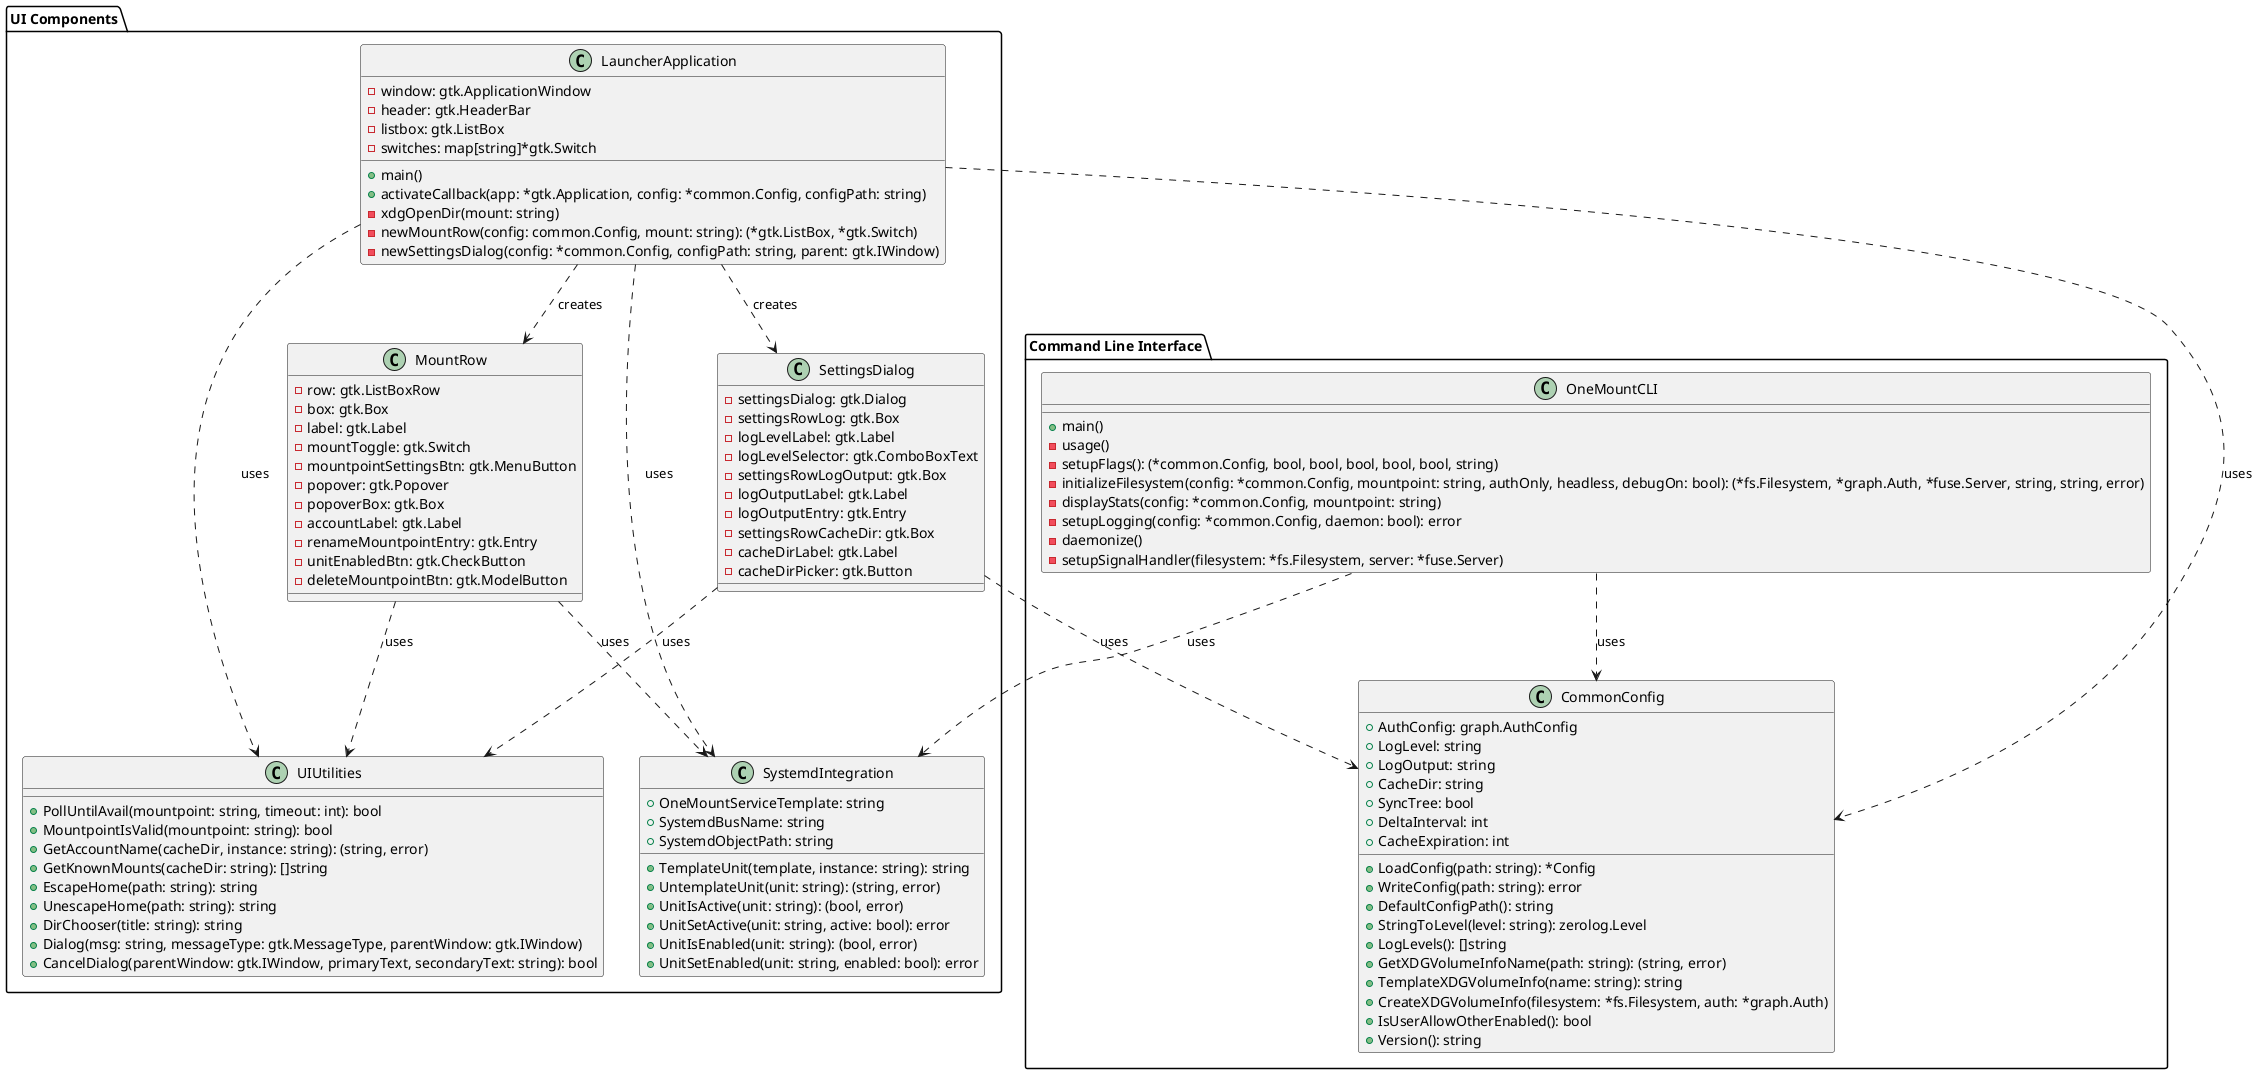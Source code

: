 @startuml UI Components

' Note: The UI is primarily implemented using GTK3 via the gotk3 library.
' Most UI components are created and managed directly in the code rather than
' through class definitions. This diagram represents the main UI components
' and their relationships.

package "UI Components" {
  class "LauncherApplication" as LauncherApp {
    -window: gtk.ApplicationWindow
    -header: gtk.HeaderBar
    -listbox: gtk.ListBox
    -switches: map[string]*gtk.Switch
    +main()
    +activateCallback(app: *gtk.Application, config: *common.Config, configPath: string)
    -xdgOpenDir(mount: string)
    -newMountRow(config: common.Config, mount: string): (*gtk.ListBox, *gtk.Switch)
    -newSettingsDialog(config: *common.Config, configPath: string, parent: gtk.IWindow)
  }

  class "MountRow" as MountRow {
    -row: gtk.ListBoxRow
    -box: gtk.Box
    -label: gtk.Label
    -mountToggle: gtk.Switch
    -mountpointSettingsBtn: gtk.MenuButton
    -popover: gtk.Popover
    -popoverBox: gtk.Box
    -accountLabel: gtk.Label
    -renameMountpointEntry: gtk.Entry
    -unitEnabledBtn: gtk.CheckButton
    -deleteMountpointBtn: gtk.ModelButton
  }

  class "SettingsDialog" as SettingsDialog {
    -settingsDialog: gtk.Dialog
    -settingsRowLog: gtk.Box
    -logLevelLabel: gtk.Label
    -logLevelSelector: gtk.ComboBoxText
    -settingsRowLogOutput: gtk.Box
    -logOutputLabel: gtk.Label
    -logOutputEntry: gtk.Entry
    -settingsRowCacheDir: gtk.Box
    -cacheDirLabel: gtk.Label
    -cacheDirPicker: gtk.Button
  }

  class "UIUtilities" as UIUtils {
    +PollUntilAvail(mountpoint: string, timeout: int): bool
    +MountpointIsValid(mountpoint: string): bool
    +GetAccountName(cacheDir, instance: string): (string, error)
    +GetKnownMounts(cacheDir: string): []string
    +EscapeHome(path: string): string
    +UnescapeHome(path: string): string
    +DirChooser(title: string): string
    +Dialog(msg: string, messageType: gtk.MessageType, parentWindow: gtk.IWindow)
    +CancelDialog(parentWindow: gtk.IWindow, primaryText, secondaryText: string): bool
  }

  class "SystemdIntegration" as SystemdIntegration {
    +OneMountServiceTemplate: string
    +SystemdBusName: string
    +SystemdObjectPath: string
    +TemplateUnit(template, instance: string): string
    +UntemplateUnit(unit: string): (string, error)
    +UnitIsActive(unit: string): (bool, error)
    +UnitSetActive(unit: string, active: bool): error
    +UnitIsEnabled(unit: string): (bool, error)
    +UnitSetEnabled(unit: string, enabled: bool): error
  }
}

package "Command Line Interface" {
  class "OneMountCLI" as OneMountCLI {
    +main()
    -usage()
    -setupFlags(): (*common.Config, bool, bool, bool, bool, bool, string)
    -initializeFilesystem(config: *common.Config, mountpoint: string, authOnly, headless, debugOn: bool): (*fs.Filesystem, *graph.Auth, *fuse.Server, string, string, error)
    -displayStats(config: *common.Config, mountpoint: string)
    -setupLogging(config: *common.Config, daemon: bool): error
    -daemonize()
    -setupSignalHandler(filesystem: *fs.Filesystem, server: *fuse.Server)
  }

  class "CommonConfig" as CommonConfig {
    +AuthConfig: graph.AuthConfig
    +LogLevel: string
    +LogOutput: string
    +CacheDir: string
    +SyncTree: bool
    +DeltaInterval: int
    +CacheExpiration: int
    +LoadConfig(path: string): *Config
    +WriteConfig(path: string): error
    +DefaultConfigPath(): string
    +StringToLevel(level: string): zerolog.Level
    +LogLevels(): []string
    +GetXDGVolumeInfoName(path: string): (string, error)
    +TemplateXDGVolumeInfo(name: string): string
    +CreateXDGVolumeInfo(filesystem: *fs.Filesystem, auth: *graph.Auth)
    +IsUserAllowOtherEnabled(): bool
    +Version(): string
  }
}

' Relationships
LauncherApp ..> MountRow : creates
LauncherApp ..> SettingsDialog : creates
LauncherApp ..> UIUtils : uses
LauncherApp ..> SystemdIntegration : uses
LauncherApp ..> CommonConfig : uses

MountRow ..> UIUtils : uses
MountRow ..> SystemdIntegration : uses

SettingsDialog ..> UIUtils : uses
SettingsDialog ..> CommonConfig : uses

OneMountCLI ..> CommonConfig : uses
OneMountCLI ..> SystemdIntegration : uses

@enduml